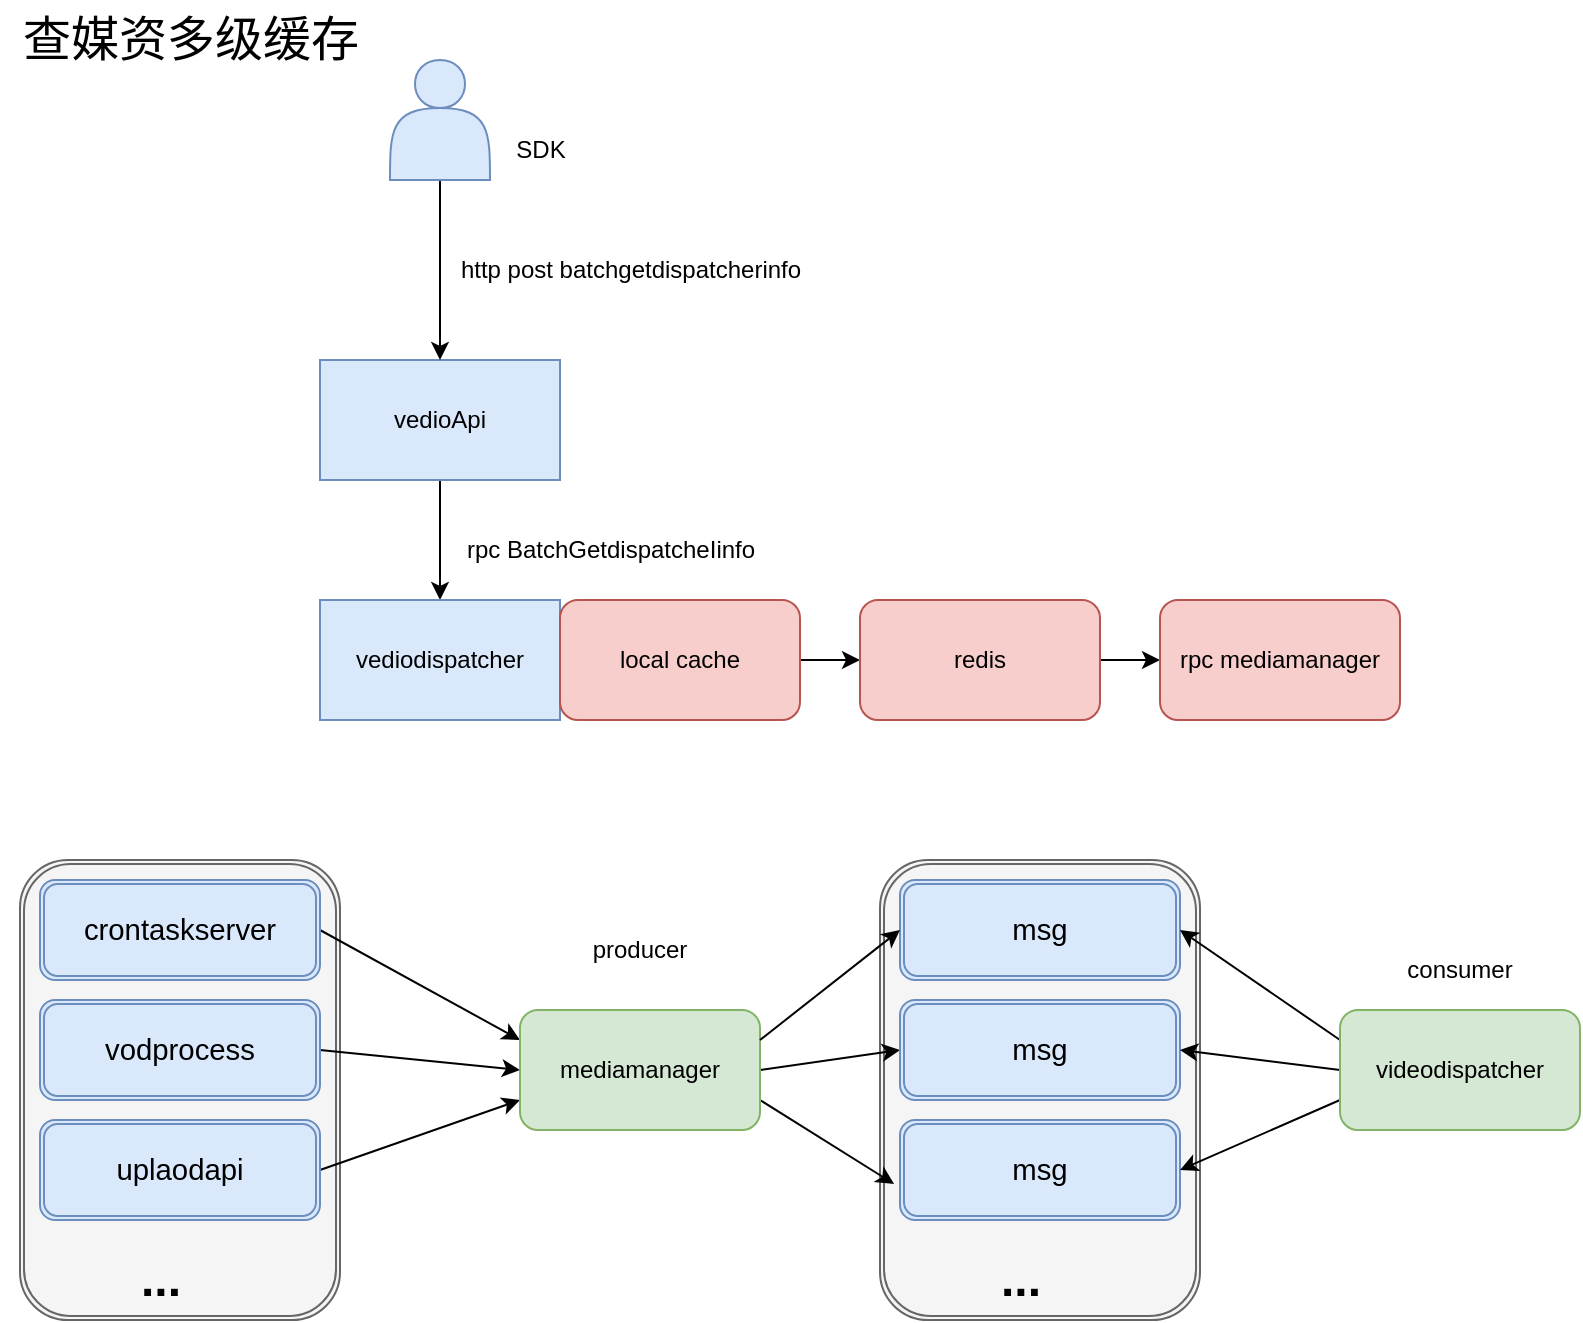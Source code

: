 <mxfile version="20.2.0" type="github">
  <diagram id="PE9LwXxQQbcbUWWuchnT" name="第 1 页">
    <mxGraphModel dx="1234" dy="684" grid="1" gridSize="10" guides="1" tooltips="1" connect="1" arrows="1" fold="1" page="1" pageScale="1" pageWidth="827" pageHeight="1169" math="0" shadow="0">
      <root>
        <mxCell id="0" />
        <mxCell id="1" parent="0" />
        <mxCell id="4TfNH83KrKkhSWXZwK_k-11" value="" style="shape=ext;double=1;rounded=1;whiteSpace=wrap;html=1;fillColor=#f5f5f5;fontColor=#333333;strokeColor=#666666;" vertex="1" parent="1">
          <mxGeometry x="460" y="450" width="160" height="230" as="geometry" />
        </mxCell>
        <mxCell id="L4WAofT8WboGvsGtaW92-8" style="edgeStyle=orthogonalEdgeStyle;rounded=0;orthogonalLoop=1;jettySize=auto;html=1;exitX=0.5;exitY=1;exitDx=0;exitDy=0;entryX=0.5;entryY=0;entryDx=0;entryDy=0;fontSize=24;" parent="1" source="L4WAofT8WboGvsGtaW92-1" target="L4WAofT8WboGvsGtaW92-2" edge="1">
          <mxGeometry relative="1" as="geometry" />
        </mxCell>
        <mxCell id="L4WAofT8WboGvsGtaW92-1" value="vedioApi" style="rounded=0;whiteSpace=wrap;html=1;fillColor=#dae8fc;strokeColor=#6c8ebf;" parent="1" vertex="1">
          <mxGeometry x="180" y="200" width="120" height="60" as="geometry" />
        </mxCell>
        <mxCell id="L4WAofT8WboGvsGtaW92-2" value="vediodispatcher" style="rounded=0;whiteSpace=wrap;html=1;fillColor=#dae8fc;strokeColor=#6c8ebf;" parent="1" vertex="1">
          <mxGeometry x="180" y="320" width="120" height="60" as="geometry" />
        </mxCell>
        <mxCell id="L4WAofT8WboGvsGtaW92-5" style="edgeStyle=orthogonalEdgeStyle;rounded=0;orthogonalLoop=1;jettySize=auto;html=1;exitX=0.5;exitY=1;exitDx=0;exitDy=0;" parent="1" source="L4WAofT8WboGvsGtaW92-3" target="L4WAofT8WboGvsGtaW92-1" edge="1">
          <mxGeometry relative="1" as="geometry" />
        </mxCell>
        <mxCell id="L4WAofT8WboGvsGtaW92-3" value="" style="shape=actor;whiteSpace=wrap;html=1;fillColor=#dae8fc;strokeColor=#6c8ebf;" parent="1" vertex="1">
          <mxGeometry x="215" y="50" width="50" height="60" as="geometry" />
        </mxCell>
        <mxCell id="L4WAofT8WboGvsGtaW92-4" value="SDK" style="text;html=1;align=center;verticalAlign=middle;resizable=0;points=[];autosize=1;strokeColor=none;fillColor=none;" parent="1" vertex="1">
          <mxGeometry x="265" y="80" width="50" height="30" as="geometry" />
        </mxCell>
        <mxCell id="L4WAofT8WboGvsGtaW92-6" value="http post batchgetdispatcherinfo" style="text;html=1;align=center;verticalAlign=middle;resizable=0;points=[];autosize=1;strokeColor=none;fillColor=none;" parent="1" vertex="1">
          <mxGeometry x="240" y="140" width="190" height="30" as="geometry" />
        </mxCell>
        <mxCell id="L4WAofT8WboGvsGtaW92-7" value="查媒资多级缓存" style="text;html=1;align=center;verticalAlign=middle;resizable=0;points=[];autosize=1;strokeColor=none;fillColor=none;fontSize=24;" parent="1" vertex="1">
          <mxGeometry x="20" y="20" width="190" height="40" as="geometry" />
        </mxCell>
        <mxCell id="L4WAofT8WboGvsGtaW92-11" value="rpc BatchGetdispatcheIinfo" style="text;html=1;align=center;verticalAlign=middle;resizable=0;points=[];autosize=1;strokeColor=none;fillColor=none;" parent="1" vertex="1">
          <mxGeometry x="240" y="280" width="170" height="30" as="geometry" />
        </mxCell>
        <mxCell id="L4WAofT8WboGvsGtaW92-16" style="edgeStyle=orthogonalEdgeStyle;rounded=0;orthogonalLoop=1;jettySize=auto;html=1;exitX=1;exitY=0.5;exitDx=0;exitDy=0;entryX=0;entryY=0.5;entryDx=0;entryDy=0;fontSize=12;" parent="1" source="L4WAofT8WboGvsGtaW92-13" target="L4WAofT8WboGvsGtaW92-15" edge="1">
          <mxGeometry relative="1" as="geometry" />
        </mxCell>
        <mxCell id="L4WAofT8WboGvsGtaW92-13" value="local cache" style="rounded=1;whiteSpace=wrap;html=1;fontSize=12;fillColor=#f8cecc;strokeColor=#b85450;" parent="1" vertex="1">
          <mxGeometry x="300" y="320" width="120" height="60" as="geometry" />
        </mxCell>
        <mxCell id="L4WAofT8WboGvsGtaW92-19" style="edgeStyle=orthogonalEdgeStyle;rounded=0;orthogonalLoop=1;jettySize=auto;html=1;exitX=1;exitY=0.5;exitDx=0;exitDy=0;entryX=0;entryY=0.5;entryDx=0;entryDy=0;fontSize=12;" parent="1" source="L4WAofT8WboGvsGtaW92-15" target="L4WAofT8WboGvsGtaW92-17" edge="1">
          <mxGeometry relative="1" as="geometry" />
        </mxCell>
        <mxCell id="L4WAofT8WboGvsGtaW92-15" value="redis" style="rounded=1;whiteSpace=wrap;html=1;fontSize=12;fillColor=#f8cecc;strokeColor=#b85450;" parent="1" vertex="1">
          <mxGeometry x="450" y="320" width="120" height="60" as="geometry" />
        </mxCell>
        <mxCell id="L4WAofT8WboGvsGtaW92-17" value="rpc mediamanager" style="rounded=1;whiteSpace=wrap;html=1;fontSize=12;fillColor=#f8cecc;strokeColor=#b85450;" parent="1" vertex="1">
          <mxGeometry x="600" y="320" width="120" height="60" as="geometry" />
        </mxCell>
        <mxCell id="4TfNH83KrKkhSWXZwK_k-1" value="" style="shape=ext;double=1;rounded=1;whiteSpace=wrap;html=1;fillColor=#f5f5f5;fontColor=#333333;strokeColor=#666666;" vertex="1" parent="1">
          <mxGeometry x="30" y="450" width="160" height="230" as="geometry" />
        </mxCell>
        <mxCell id="4TfNH83KrKkhSWXZwK_k-8" style="rounded=0;orthogonalLoop=1;jettySize=auto;html=1;exitX=1;exitY=0.5;exitDx=0;exitDy=0;entryX=0;entryY=0.25;entryDx=0;entryDy=0;" edge="1" parent="1" source="4TfNH83KrKkhSWXZwK_k-2" target="4TfNH83KrKkhSWXZwK_k-7">
          <mxGeometry relative="1" as="geometry" />
        </mxCell>
        <mxCell id="4TfNH83KrKkhSWXZwK_k-2" value="&lt;span id=&quot;docs-internal-guid-596b3e76-7fff-da2d-35f7-9990846e9c44&quot;&gt;&lt;span style=&quot;font-size: 11pt; font-family: Arial; background-color: transparent; font-variant-numeric: normal; font-variant-east-asian: normal; vertical-align: baseline;&quot;&gt;crontaskserver&lt;/span&gt;&lt;/span&gt;" style="shape=ext;double=1;rounded=1;whiteSpace=wrap;html=1;fillColor=#dae8fc;strokeColor=#6c8ebf;" vertex="1" parent="1">
          <mxGeometry x="40" y="460" width="140" height="50" as="geometry" />
        </mxCell>
        <mxCell id="4TfNH83KrKkhSWXZwK_k-9" style="rounded=0;orthogonalLoop=1;jettySize=auto;html=1;exitX=1;exitY=0.5;exitDx=0;exitDy=0;entryX=0;entryY=0.5;entryDx=0;entryDy=0;" edge="1" parent="1" source="4TfNH83KrKkhSWXZwK_k-4" target="4TfNH83KrKkhSWXZwK_k-7">
          <mxGeometry relative="1" as="geometry" />
        </mxCell>
        <mxCell id="4TfNH83KrKkhSWXZwK_k-4" value="&lt;span id=&quot;docs-internal-guid-596b3e76-7fff-da2d-35f7-9990846e9c44&quot;&gt;&lt;span style=&quot;font-size: 11pt; font-family: Arial; background-color: transparent; font-variant-numeric: normal; font-variant-east-asian: normal; vertical-align: baseline;&quot;&gt;vodprocess&lt;/span&gt;&lt;/span&gt;" style="shape=ext;double=1;rounded=1;whiteSpace=wrap;html=1;fillColor=#dae8fc;strokeColor=#6c8ebf;" vertex="1" parent="1">
          <mxGeometry x="40" y="520" width="140" height="50" as="geometry" />
        </mxCell>
        <mxCell id="4TfNH83KrKkhSWXZwK_k-10" style="edgeStyle=none;rounded=0;orthogonalLoop=1;jettySize=auto;html=1;exitX=1;exitY=0.5;exitDx=0;exitDy=0;entryX=0;entryY=0.75;entryDx=0;entryDy=0;" edge="1" parent="1" source="4TfNH83KrKkhSWXZwK_k-5" target="4TfNH83KrKkhSWXZwK_k-7">
          <mxGeometry relative="1" as="geometry" />
        </mxCell>
        <mxCell id="4TfNH83KrKkhSWXZwK_k-5" value="&lt;span id=&quot;docs-internal-guid-596b3e76-7fff-da2d-35f7-9990846e9c44&quot;&gt;&lt;span style=&quot;font-size: 11pt; font-family: Arial; background-color: transparent; font-variant-numeric: normal; font-variant-east-asian: normal; vertical-align: baseline;&quot;&gt;uplaodapi&lt;/span&gt;&lt;/span&gt;" style="shape=ext;double=1;rounded=1;whiteSpace=wrap;html=1;fillColor=#dae8fc;strokeColor=#6c8ebf;" vertex="1" parent="1">
          <mxGeometry x="40" y="580" width="140" height="50" as="geometry" />
        </mxCell>
        <mxCell id="4TfNH83KrKkhSWXZwK_k-6" value="..." style="text;strokeColor=none;fillColor=none;html=1;fontSize=24;fontStyle=1;verticalAlign=middle;align=center;" vertex="1" parent="1">
          <mxGeometry x="50" y="640" width="100" height="40" as="geometry" />
        </mxCell>
        <mxCell id="4TfNH83KrKkhSWXZwK_k-18" style="edgeStyle=none;rounded=0;orthogonalLoop=1;jettySize=auto;html=1;exitX=1;exitY=0.5;exitDx=0;exitDy=0;entryX=0;entryY=0.5;entryDx=0;entryDy=0;" edge="1" parent="1" source="4TfNH83KrKkhSWXZwK_k-7" target="4TfNH83KrKkhSWXZwK_k-13">
          <mxGeometry relative="1" as="geometry" />
        </mxCell>
        <mxCell id="4TfNH83KrKkhSWXZwK_k-19" style="edgeStyle=none;rounded=0;orthogonalLoop=1;jettySize=auto;html=1;exitX=1;exitY=0.75;exitDx=0;exitDy=0;entryX=-0.021;entryY=0.64;entryDx=0;entryDy=0;entryPerimeter=0;" edge="1" parent="1" source="4TfNH83KrKkhSWXZwK_k-7" target="4TfNH83KrKkhSWXZwK_k-14">
          <mxGeometry relative="1" as="geometry" />
        </mxCell>
        <mxCell id="4TfNH83KrKkhSWXZwK_k-7" value="mediamanager" style="rounded=1;whiteSpace=wrap;html=1;fillColor=#d5e8d4;strokeColor=#82b366;" vertex="1" parent="1">
          <mxGeometry x="280" y="525" width="120" height="60" as="geometry" />
        </mxCell>
        <mxCell id="4TfNH83KrKkhSWXZwK_k-12" value="&lt;span id=&quot;docs-internal-guid-596b3e76-7fff-da2d-35f7-9990846e9c44&quot;&gt;&lt;span style=&quot;font-size: 11pt; font-family: Arial; background-color: transparent; font-variant-numeric: normal; font-variant-east-asian: normal; vertical-align: baseline;&quot;&gt;msg&lt;/span&gt;&lt;/span&gt;" style="shape=ext;double=1;rounded=1;whiteSpace=wrap;html=1;fillColor=#dae8fc;strokeColor=#6c8ebf;" vertex="1" parent="1">
          <mxGeometry x="470" y="460" width="140" height="50" as="geometry" />
        </mxCell>
        <mxCell id="4TfNH83KrKkhSWXZwK_k-13" value="&lt;span id=&quot;docs-internal-guid-596b3e76-7fff-da2d-35f7-9990846e9c44&quot;&gt;&lt;span style=&quot;font-size: 11pt; font-family: Arial; background-color: transparent; font-variant-numeric: normal; font-variant-east-asian: normal; vertical-align: baseline;&quot;&gt;msg&lt;/span&gt;&lt;/span&gt;" style="shape=ext;double=1;rounded=1;whiteSpace=wrap;html=1;fillColor=#dae8fc;strokeColor=#6c8ebf;" vertex="1" parent="1">
          <mxGeometry x="470" y="520" width="140" height="50" as="geometry" />
        </mxCell>
        <mxCell id="4TfNH83KrKkhSWXZwK_k-14" value="&lt;span id=&quot;docs-internal-guid-596b3e76-7fff-da2d-35f7-9990846e9c44&quot;&gt;&lt;span style=&quot;font-size: 11pt; font-family: Arial; background-color: transparent; font-variant-numeric: normal; font-variant-east-asian: normal; vertical-align: baseline;&quot;&gt;msg&lt;/span&gt;&lt;/span&gt;" style="shape=ext;double=1;rounded=1;whiteSpace=wrap;html=1;fillColor=#dae8fc;strokeColor=#6c8ebf;" vertex="1" parent="1">
          <mxGeometry x="470" y="580" width="140" height="50" as="geometry" />
        </mxCell>
        <mxCell id="4TfNH83KrKkhSWXZwK_k-15" value="..." style="text;strokeColor=none;fillColor=none;html=1;fontSize=24;fontStyle=1;verticalAlign=middle;align=center;" vertex="1" parent="1">
          <mxGeometry x="480" y="640" width="100" height="40" as="geometry" />
        </mxCell>
        <mxCell id="4TfNH83KrKkhSWXZwK_k-16" style="edgeStyle=none;rounded=0;orthogonalLoop=1;jettySize=auto;html=1;exitX=1;exitY=0.25;exitDx=0;exitDy=0;entryX=0;entryY=0.5;entryDx=0;entryDy=0;" edge="1" parent="1" source="4TfNH83KrKkhSWXZwK_k-7" target="4TfNH83KrKkhSWXZwK_k-12">
          <mxGeometry relative="1" as="geometry">
            <mxPoint x="430" y="520" as="targetPoint" />
          </mxGeometry>
        </mxCell>
        <mxCell id="4TfNH83KrKkhSWXZwK_k-20" value="producer" style="text;html=1;strokeColor=none;fillColor=none;align=center;verticalAlign=middle;whiteSpace=wrap;rounded=0;" vertex="1" parent="1">
          <mxGeometry x="310" y="480" width="60" height="30" as="geometry" />
        </mxCell>
        <mxCell id="4TfNH83KrKkhSWXZwK_k-28" style="edgeStyle=none;rounded=0;orthogonalLoop=1;jettySize=auto;html=1;exitX=0;exitY=0.25;exitDx=0;exitDy=0;entryX=1;entryY=0.5;entryDx=0;entryDy=0;" edge="1" parent="1" source="4TfNH83KrKkhSWXZwK_k-26" target="4TfNH83KrKkhSWXZwK_k-12">
          <mxGeometry relative="1" as="geometry" />
        </mxCell>
        <mxCell id="4TfNH83KrKkhSWXZwK_k-29" style="edgeStyle=none;rounded=0;orthogonalLoop=1;jettySize=auto;html=1;exitX=0;exitY=0.5;exitDx=0;exitDy=0;entryX=1;entryY=0.5;entryDx=0;entryDy=0;" edge="1" parent="1" source="4TfNH83KrKkhSWXZwK_k-26" target="4TfNH83KrKkhSWXZwK_k-13">
          <mxGeometry relative="1" as="geometry" />
        </mxCell>
        <mxCell id="4TfNH83KrKkhSWXZwK_k-30" style="edgeStyle=none;rounded=0;orthogonalLoop=1;jettySize=auto;html=1;exitX=0;exitY=0.75;exitDx=0;exitDy=0;entryX=1;entryY=0.5;entryDx=0;entryDy=0;" edge="1" parent="1" source="4TfNH83KrKkhSWXZwK_k-26" target="4TfNH83KrKkhSWXZwK_k-14">
          <mxGeometry relative="1" as="geometry" />
        </mxCell>
        <mxCell id="4TfNH83KrKkhSWXZwK_k-26" value="videodispatcher" style="rounded=1;whiteSpace=wrap;html=1;fillColor=#d5e8d4;strokeColor=#82b366;" vertex="1" parent="1">
          <mxGeometry x="690" y="525" width="120" height="60" as="geometry" />
        </mxCell>
        <mxCell id="4TfNH83KrKkhSWXZwK_k-27" value="consumer" style="text;html=1;strokeColor=none;fillColor=none;align=center;verticalAlign=middle;whiteSpace=wrap;rounded=0;" vertex="1" parent="1">
          <mxGeometry x="720" y="490" width="60" height="30" as="geometry" />
        </mxCell>
      </root>
    </mxGraphModel>
  </diagram>
</mxfile>
